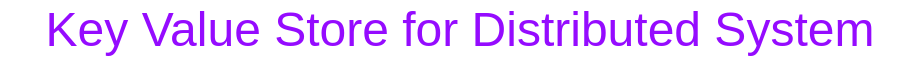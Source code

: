 <mxfile version="27.0.5">
  <diagram name="Page-1" id="l5nK2SXcybKiE4s-TN4s">
    <mxGraphModel dx="946" dy="679" grid="1" gridSize="10" guides="1" tooltips="1" connect="1" arrows="1" fold="1" page="1" pageScale="1" pageWidth="827" pageHeight="1169" background="none" math="0" shadow="0">
      <root>
        <mxCell id="0" />
        <mxCell id="1" parent="0" />
        <mxCell id="3PRgAnhvjTCn-vfv2xQU-1" value="Key Value Store for Distributed System" style="text;html=1;align=center;verticalAlign=middle;whiteSpace=wrap;rounded=0;fontSize=24;fontColor=#950BFF;" parent="1" vertex="1">
          <mxGeometry x="184" y="50" width="460" height="30" as="geometry" />
        </mxCell>
      </root>
    </mxGraphModel>
  </diagram>
</mxfile>
